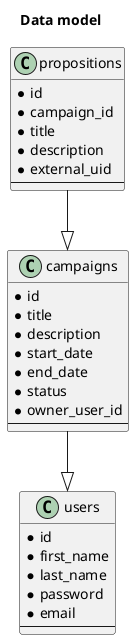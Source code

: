 @startuml

title Data model

class "users" {
  * id
  * first_name
  * last_name
  * password
  * email
  --
}

class "campaigns" {
  * id
  * title
  * description
  * start_date
  * end_date
  * status
  * owner_user_id
  --
}

class "propositions" {
  * id
  * campaign_id
  * title
  * description
  * external_uid
  --
}


campaigns --|> users
propositions --|> campaigns

@enduml
